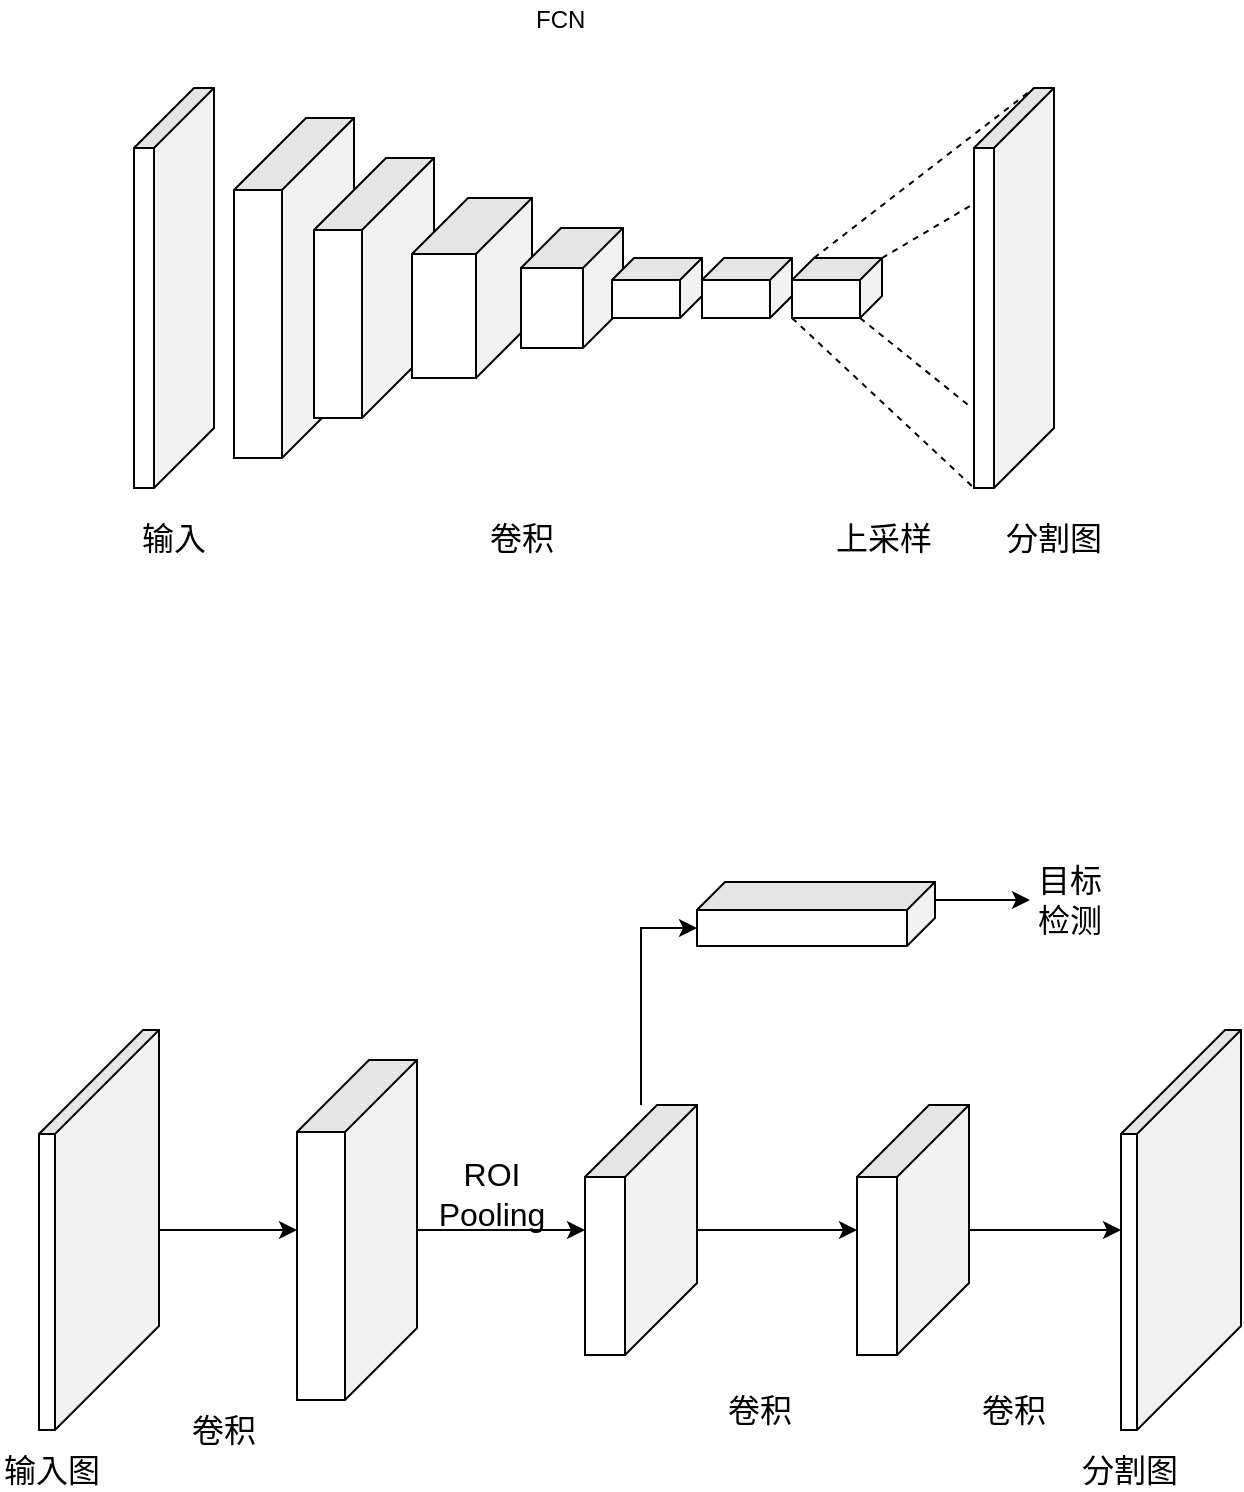<mxfile version="12.0.2" type="github" pages="1"><diagram id="SY9dyqdWPMpUtMKwo6Mo" name="Page-1"><mxGraphModel dx="814" dy="416" grid="0" gridSize="10" guides="1" tooltips="1" connect="1" arrows="1" fold="1" page="1" pageScale="1" pageWidth="827" pageHeight="1169" math="0" shadow="0"><root><mxCell id="0"/><mxCell id="1" parent="0"/><mxCell id="pckECnAa1JKU1I0XGIYi-1" value="" style="shape=cube;whiteSpace=wrap;html=1;boundedLbl=1;backgroundOutline=1;darkOpacity=0.05;darkOpacity2=0.1;size=30;direction=south;" vertex="1" parent="1"><mxGeometry x="140" y="75" width="40" height="200" as="geometry"/></mxCell><mxCell id="pckECnAa1JKU1I0XGIYi-2" value="" style="shape=cube;whiteSpace=wrap;html=1;boundedLbl=1;backgroundOutline=1;darkOpacity=0.05;darkOpacity2=0.1;size=36;direction=south;" vertex="1" parent="1"><mxGeometry x="190" y="90" width="60" height="170" as="geometry"/></mxCell><mxCell id="pckECnAa1JKU1I0XGIYi-5" value="" style="shape=cube;whiteSpace=wrap;html=1;boundedLbl=1;backgroundOutline=1;darkOpacity=0.05;darkOpacity2=0.1;size=36;direction=south;" vertex="1" parent="1"><mxGeometry x="230" y="110" width="60" height="130" as="geometry"/></mxCell><mxCell id="pckECnAa1JKU1I0XGIYi-7" value="" style="shape=cube;whiteSpace=wrap;html=1;boundedLbl=1;backgroundOutline=1;darkOpacity=0.05;darkOpacity2=0.1;size=28;direction=south;" vertex="1" parent="1"><mxGeometry x="279" y="130" width="60" height="90" as="geometry"/></mxCell><mxCell id="pckECnAa1JKU1I0XGIYi-9" value="" style="shape=cube;whiteSpace=wrap;html=1;boundedLbl=1;backgroundOutline=1;darkOpacity=0.05;darkOpacity2=0.1;size=20;direction=south;" vertex="1" parent="1"><mxGeometry x="333.5" y="145" width="51" height="60" as="geometry"/></mxCell><mxCell id="pckECnAa1JKU1I0XGIYi-11" value="" style="shape=cube;whiteSpace=wrap;html=1;boundedLbl=1;backgroundOutline=1;darkOpacity=0.05;darkOpacity2=0.1;size=11;direction=south;" vertex="1" parent="1"><mxGeometry x="379" y="160" width="45" height="30" as="geometry"/></mxCell><mxCell id="pckECnAa1JKU1I0XGIYi-15" value="" style="shape=cube;whiteSpace=wrap;html=1;boundedLbl=1;backgroundOutline=1;darkOpacity=0.05;darkOpacity2=0.1;size=11;direction=south;" vertex="1" parent="1"><mxGeometry x="424" y="160" width="45" height="30" as="geometry"/></mxCell><mxCell id="pckECnAa1JKU1I0XGIYi-17" value="" style="shape=cube;whiteSpace=wrap;html=1;boundedLbl=1;backgroundOutline=1;darkOpacity=0.05;darkOpacity2=0.1;size=11;direction=south;" vertex="1" parent="1"><mxGeometry x="469" y="160" width="45" height="30" as="geometry"/></mxCell><mxCell id="pckECnAa1JKU1I0XGIYi-4" value="FCN" style="text;html=1;resizable=0;points=[];autosize=1;align=left;verticalAlign=top;spacingTop=-4;direction=west;" vertex="1" parent="1"><mxGeometry x="339" y="31" width="35" height="14" as="geometry"/></mxCell><mxCell id="pckECnAa1JKU1I0XGIYi-19" value="" style="shape=cube;whiteSpace=wrap;html=1;boundedLbl=1;backgroundOutline=1;darkOpacity=0.05;darkOpacity2=0.1;size=30;direction=south;" vertex="1" parent="1"><mxGeometry x="560" y="75" width="40" height="200" as="geometry"/></mxCell><mxCell id="pckECnAa1JKU1I0XGIYi-20" value="" style="endArrow=none;dashed=1;html=1;entryX=0;entryY=0;entryDx=0;entryDy=10;entryPerimeter=0;exitX=0;exitY=0;exitDx=0;exitDy=34;exitPerimeter=0;" edge="1" parent="1" source="pckECnAa1JKU1I0XGIYi-17" target="pckECnAa1JKU1I0XGIYi-19"><mxGeometry width="50" height="50" relative="1" as="geometry"><mxPoint x="390" y="90" as="sourcePoint"/><mxPoint x="440" y="40" as="targetPoint"/></mxGeometry></mxCell><mxCell id="pckECnAa1JKU1I0XGIYi-22" value="" style="endArrow=none;dashed=1;html=1;entryX=0.295;entryY=1.05;entryDx=0;entryDy=0;entryPerimeter=0;exitX=0;exitY=0;exitDx=0;exitDy=0;exitPerimeter=0;" edge="1" parent="1" source="pckECnAa1JKU1I0XGIYi-17" target="pckECnAa1JKU1I0XGIYi-19"><mxGeometry width="50" height="50" relative="1" as="geometry"><mxPoint x="490" y="170" as="sourcePoint"/><mxPoint x="600" y="85" as="targetPoint"/></mxGeometry></mxCell><mxCell id="pckECnAa1JKU1I0XGIYi-23" value="" style="endArrow=none;dashed=1;html=1;entryX=0.8;entryY=1.025;entryDx=0;entryDy=0;entryPerimeter=0;exitX=0;exitY=0;exitDx=30;exitDy=11;exitPerimeter=0;" edge="1" parent="1" source="pckECnAa1JKU1I0XGIYi-17" target="pckECnAa1JKU1I0XGIYi-19"><mxGeometry width="50" height="50" relative="1" as="geometry"><mxPoint x="491.5" y="202.5" as="sourcePoint"/><mxPoint x="601.5" y="117.5" as="targetPoint"/></mxGeometry></mxCell><mxCell id="pckECnAa1JKU1I0XGIYi-24" value="" style="endArrow=none;dashed=1;html=1;entryX=1;entryY=1;entryDx=0;entryDy=0;entryPerimeter=0;exitX=1;exitY=1;exitDx=0;exitDy=0;exitPerimeter=0;" edge="1" parent="1" source="pckECnAa1JKU1I0XGIYi-17" target="pckECnAa1JKU1I0XGIYi-19"><mxGeometry width="50" height="50" relative="1" as="geometry"><mxPoint x="510" y="190" as="sourcePoint"/><mxPoint x="620" y="105" as="targetPoint"/></mxGeometry></mxCell><mxCell id="pckECnAa1JKU1I0XGIYi-25" value="输入" style="text;html=1;strokeColor=none;fillColor=none;align=center;verticalAlign=middle;whiteSpace=wrap;rounded=0;fontSize=16;" vertex="1" parent="1"><mxGeometry x="140" y="290" width="40" height="20" as="geometry"/></mxCell><mxCell id="pckECnAa1JKU1I0XGIYi-26" value="卷积" style="text;html=1;strokeColor=none;fillColor=none;align=center;verticalAlign=middle;whiteSpace=wrap;rounded=0;fontSize=16;" vertex="1" parent="1"><mxGeometry x="313.5" y="290" width="40" height="20" as="geometry"/></mxCell><mxCell id="pckECnAa1JKU1I0XGIYi-27" value="上采样" style="text;html=1;strokeColor=none;fillColor=none;align=center;verticalAlign=middle;whiteSpace=wrap;rounded=0;fontSize=16;" vertex="1" parent="1"><mxGeometry x="487" y="290" width="56" height="20" as="geometry"/></mxCell><mxCell id="pckECnAa1JKU1I0XGIYi-28" value="分割图" style="text;html=1;strokeColor=none;fillColor=none;align=center;verticalAlign=middle;whiteSpace=wrap;rounded=0;fontSize=16;" vertex="1" parent="1"><mxGeometry x="572" y="290" width="56" height="20" as="geometry"/></mxCell><mxCell id="pckECnAa1JKU1I0XGIYi-48" value="" style="edgeStyle=orthogonalEdgeStyle;rounded=0;orthogonalLoop=1;jettySize=auto;html=1;fontSize=16;" edge="1" parent="1" source="pckECnAa1JKU1I0XGIYi-29" target="pckECnAa1JKU1I0XGIYi-30"><mxGeometry relative="1" as="geometry"/></mxCell><mxCell id="pckECnAa1JKU1I0XGIYi-29" value="" style="shape=cube;whiteSpace=wrap;html=1;boundedLbl=1;backgroundOutline=1;darkOpacity=0.05;darkOpacity2=0.1;size=52;direction=south;" vertex="1" parent="1"><mxGeometry x="92.5" y="546" width="60" height="200" as="geometry"/></mxCell><mxCell id="pckECnAa1JKU1I0XGIYi-32" value="" style="edgeStyle=orthogonalEdgeStyle;rounded=0;orthogonalLoop=1;jettySize=auto;html=1;fontSize=16;" edge="1" parent="1" source="pckECnAa1JKU1I0XGIYi-30" target="pckECnAa1JKU1I0XGIYi-31"><mxGeometry relative="1" as="geometry"/></mxCell><mxCell id="pckECnAa1JKU1I0XGIYi-30" value="" style="shape=cube;whiteSpace=wrap;html=1;boundedLbl=1;backgroundOutline=1;darkOpacity=0.05;darkOpacity2=0.1;size=36;direction=south;" vertex="1" parent="1"><mxGeometry x="221.5" y="561" width="60" height="170" as="geometry"/></mxCell><mxCell id="pckECnAa1JKU1I0XGIYi-35" value="" style="edgeStyle=orthogonalEdgeStyle;rounded=0;orthogonalLoop=1;jettySize=auto;html=1;fontSize=16;" edge="1" parent="1" source="pckECnAa1JKU1I0XGIYi-31" target="pckECnAa1JKU1I0XGIYi-34"><mxGeometry relative="1" as="geometry"/></mxCell><mxCell id="pckECnAa1JKU1I0XGIYi-41" value="" style="edgeStyle=orthogonalEdgeStyle;rounded=0;orthogonalLoop=1;jettySize=auto;html=1;fontSize=16;entryX=0;entryY=0;entryDx=23;entryDy=119;entryPerimeter=0;" edge="1" parent="1" source="pckECnAa1JKU1I0XGIYi-31" target="pckECnAa1JKU1I0XGIYi-40"><mxGeometry relative="1" as="geometry"/></mxCell><mxCell id="pckECnAa1JKU1I0XGIYi-31" value="" style="shape=cube;whiteSpace=wrap;html=1;boundedLbl=1;backgroundOutline=1;darkOpacity=0.05;darkOpacity2=0.1;size=36;direction=south;" vertex="1" parent="1"><mxGeometry x="365.5" y="583.5" width="56" height="125" as="geometry"/></mxCell><mxCell id="pckECnAa1JKU1I0XGIYi-43" style="edgeStyle=orthogonalEdgeStyle;rounded=0;orthogonalLoop=1;jettySize=auto;html=1;exitX=0;exitY=0;exitDx=9;exitDy=0;exitPerimeter=0;fontSize=16;" edge="1" parent="1" source="pckECnAa1JKU1I0XGIYi-40" target="pckECnAa1JKU1I0XGIYi-42"><mxGeometry relative="1" as="geometry"/></mxCell><mxCell id="pckECnAa1JKU1I0XGIYi-40" value="" style="shape=cube;whiteSpace=wrap;html=1;boundedLbl=1;backgroundOutline=1;darkOpacity=0.05;darkOpacity2=0.1;size=14;direction=south;" vertex="1" parent="1"><mxGeometry x="421.5" y="472" width="119" height="32" as="geometry"/></mxCell><mxCell id="pckECnAa1JKU1I0XGIYi-39" value="" style="edgeStyle=orthogonalEdgeStyle;rounded=0;orthogonalLoop=1;jettySize=auto;html=1;fontSize=16;" edge="1" parent="1" source="pckECnAa1JKU1I0XGIYi-34" target="pckECnAa1JKU1I0XGIYi-38"><mxGeometry relative="1" as="geometry"/></mxCell><mxCell id="pckECnAa1JKU1I0XGIYi-34" value="" style="shape=cube;whiteSpace=wrap;html=1;boundedLbl=1;backgroundOutline=1;darkOpacity=0.05;darkOpacity2=0.1;size=36;direction=south;" vertex="1" parent="1"><mxGeometry x="501.5" y="583.5" width="56" height="125" as="geometry"/></mxCell><mxCell id="pckECnAa1JKU1I0XGIYi-38" value="" style="shape=cube;whiteSpace=wrap;html=1;boundedLbl=1;backgroundOutline=1;darkOpacity=0.05;darkOpacity2=0.1;size=52;direction=south;" vertex="1" parent="1"><mxGeometry x="633.5" y="546" width="60" height="200" as="geometry"/></mxCell><mxCell id="pckECnAa1JKU1I0XGIYi-42" value="目标检测" style="text;html=1;strokeColor=none;fillColor=none;align=center;verticalAlign=middle;whiteSpace=wrap;rounded=0;fontSize=16;" vertex="1" parent="1"><mxGeometry x="588" y="471" width="40" height="20" as="geometry"/></mxCell><mxCell id="pckECnAa1JKU1I0XGIYi-44" value="ROI Pooling" style="text;html=1;strokeColor=none;fillColor=none;align=center;verticalAlign=middle;whiteSpace=wrap;rounded=0;fontSize=16;" vertex="1" parent="1"><mxGeometry x="299" y="618" width="40" height="20" as="geometry"/></mxCell><mxCell id="pckECnAa1JKU1I0XGIYi-45" value="卷积" style="text;html=1;strokeColor=none;fillColor=none;align=center;verticalAlign=middle;whiteSpace=wrap;rounded=0;fontSize=16;" vertex="1" parent="1"><mxGeometry x="433" y="726" width="40" height="20" as="geometry"/></mxCell><mxCell id="pckECnAa1JKU1I0XGIYi-46" value="卷积" style="text;html=1;strokeColor=none;fillColor=none;align=center;verticalAlign=middle;whiteSpace=wrap;rounded=0;fontSize=16;" vertex="1" parent="1"><mxGeometry x="560" y="726" width="40" height="20" as="geometry"/></mxCell><mxCell id="pckECnAa1JKU1I0XGIYi-47" value="卷积" style="text;html=1;strokeColor=none;fillColor=none;align=center;verticalAlign=middle;whiteSpace=wrap;rounded=0;fontSize=16;" vertex="1" parent="1"><mxGeometry x="165" y="736" width="40" height="20" as="geometry"/></mxCell><mxCell id="pckECnAa1JKU1I0XGIYi-49" value="输入图" style="text;html=1;strokeColor=none;fillColor=none;align=center;verticalAlign=middle;whiteSpace=wrap;rounded=0;fontSize=16;" vertex="1" parent="1"><mxGeometry x="73" y="756" width="52" height="20" as="geometry"/></mxCell><mxCell id="pckECnAa1JKU1I0XGIYi-50" value="分割图" style="text;html=1;strokeColor=none;fillColor=none;align=center;verticalAlign=middle;whiteSpace=wrap;rounded=0;fontSize=16;" vertex="1" parent="1"><mxGeometry x="611.5" y="756" width="52" height="20" as="geometry"/></mxCell></root></mxGraphModel></diagram></mxfile>